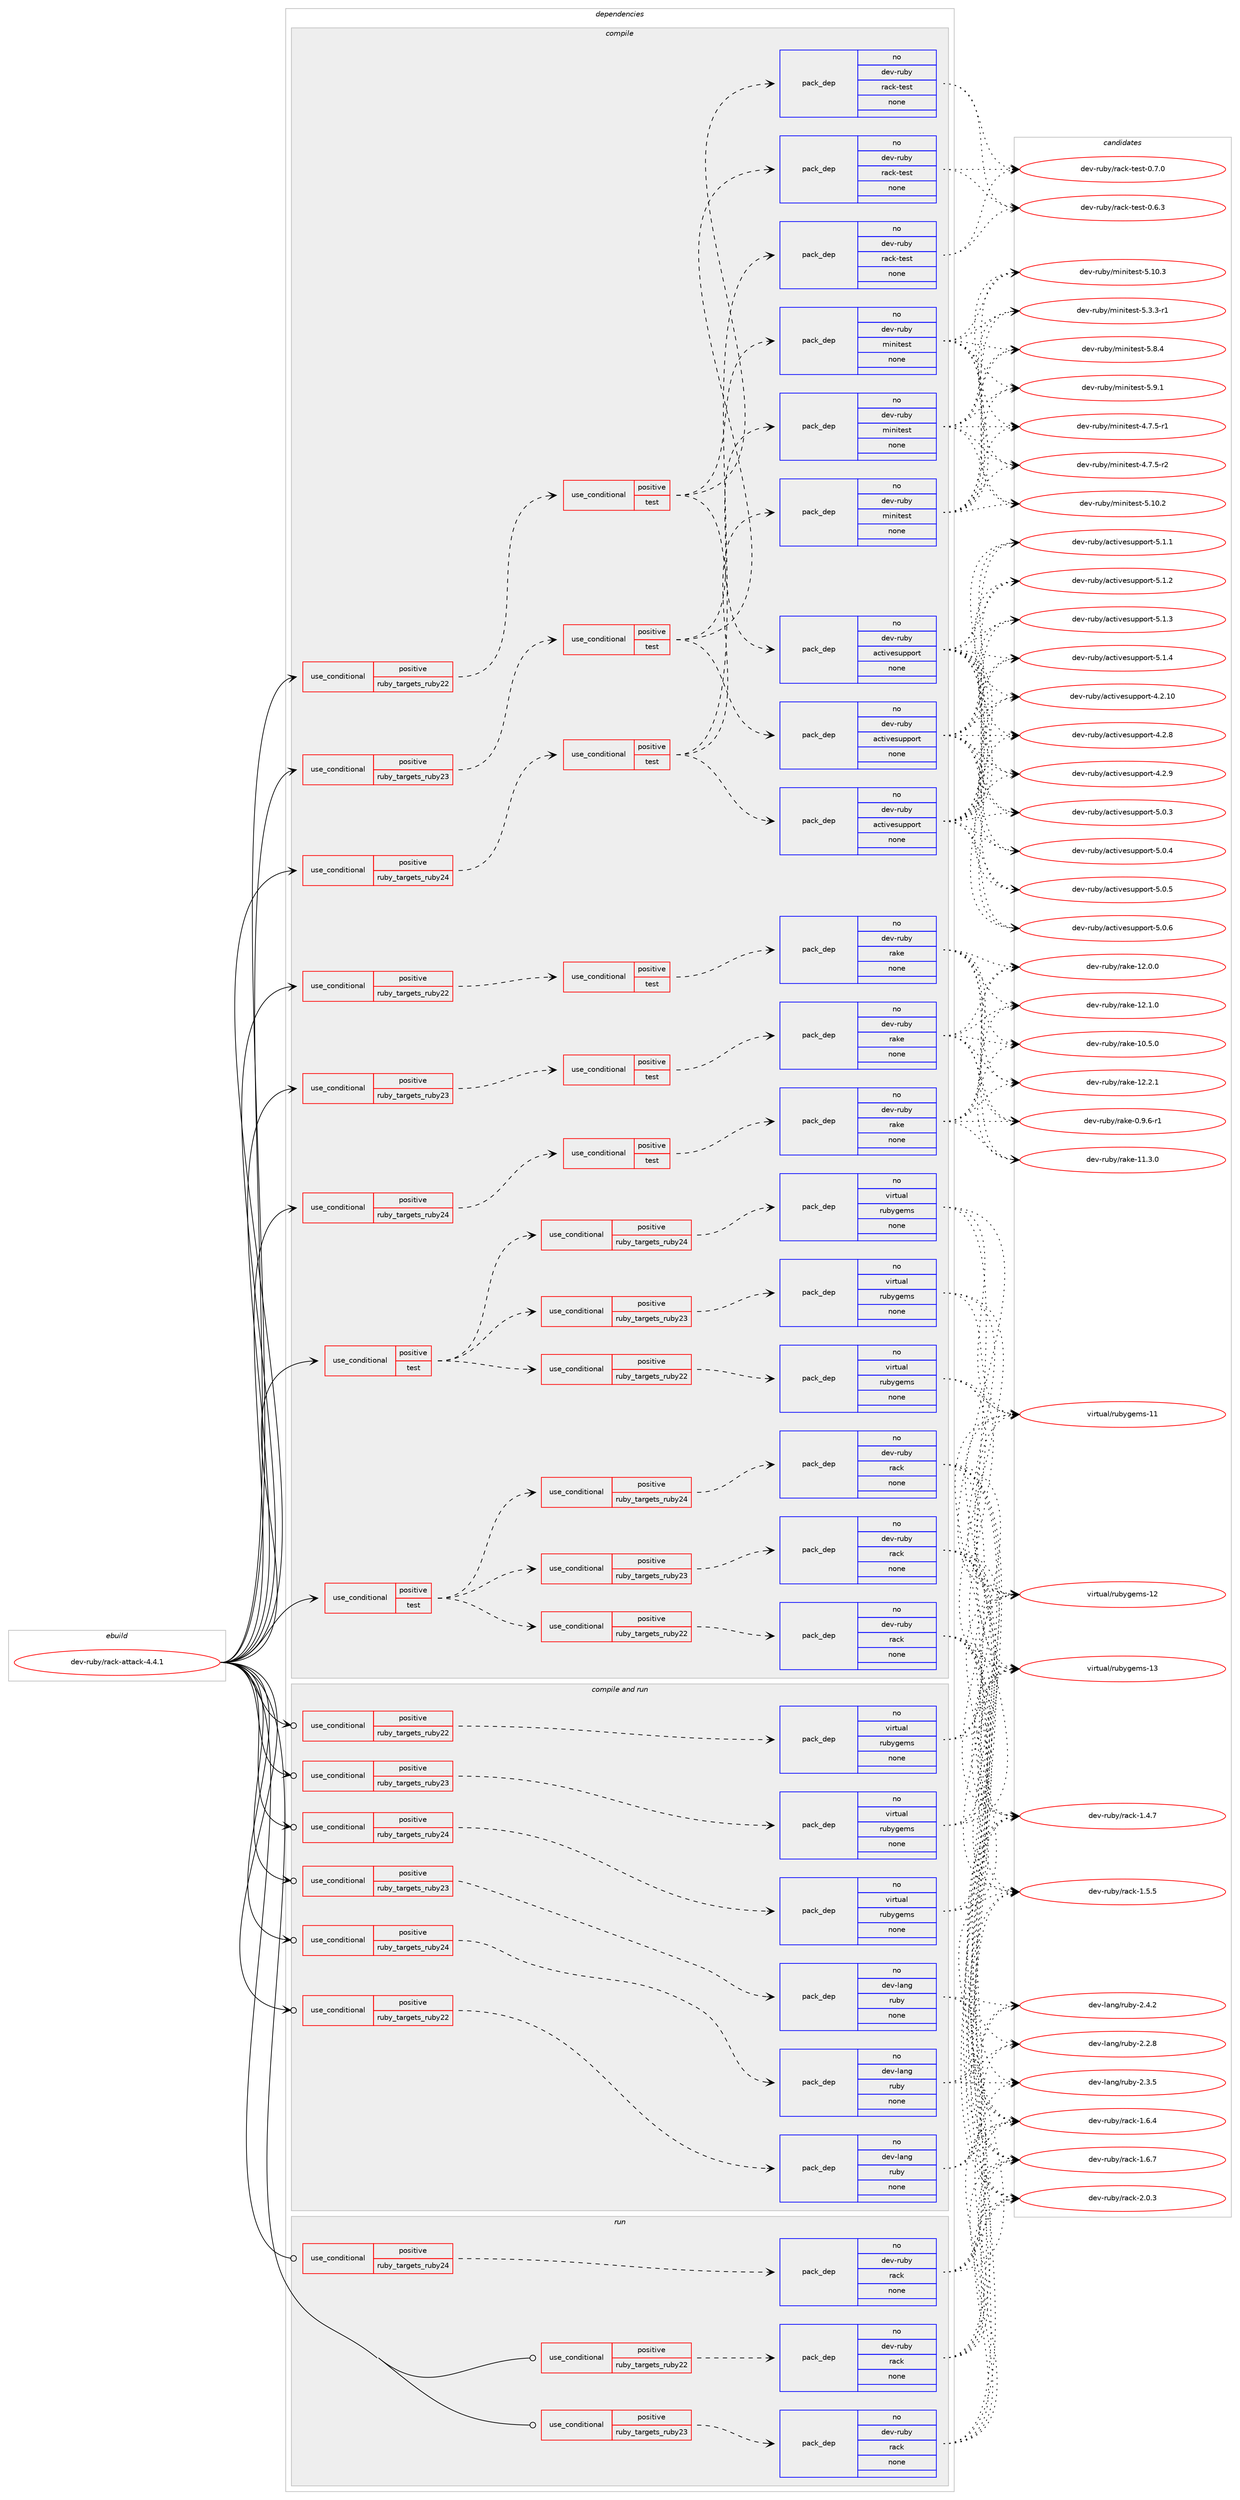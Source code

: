digraph prolog {

# *************
# Graph options
# *************

newrank=true;
concentrate=true;
compound=true;
graph [rankdir=LR,fontname=Helvetica,fontsize=10,ranksep=1.5];#, ranksep=2.5, nodesep=0.2];
edge  [arrowhead=vee];
node  [fontname=Helvetica,fontsize=10];

# **********
# The ebuild
# **********

subgraph cluster_leftcol {
color=gray;
rank=same;
label=<<i>ebuild</i>>;
id [label="dev-ruby/rack-attack-4.4.1", color=red, width=4, href="../dev-ruby/rack-attack-4.4.1.svg"];
}

# ****************
# The dependencies
# ****************

subgraph cluster_midcol {
color=gray;
label=<<i>dependencies</i>>;
subgraph cluster_compile {
fillcolor="#eeeeee";
style=filled;
label=<<i>compile</i>>;
subgraph cond66043 {
dependency255801 [label=<<TABLE BORDER="0" CELLBORDER="1" CELLSPACING="0" CELLPADDING="4"><TR><TD ROWSPAN="3" CELLPADDING="10">use_conditional</TD></TR><TR><TD>positive</TD></TR><TR><TD>ruby_targets_ruby22</TD></TR></TABLE>>, shape=none, color=red];
subgraph cond66044 {
dependency255802 [label=<<TABLE BORDER="0" CELLBORDER="1" CELLSPACING="0" CELLPADDING="4"><TR><TD ROWSPAN="3" CELLPADDING="10">use_conditional</TD></TR><TR><TD>positive</TD></TR><TR><TD>test</TD></TR></TABLE>>, shape=none, color=red];
subgraph pack185644 {
dependency255803 [label=<<TABLE BORDER="0" CELLBORDER="1" CELLSPACING="0" CELLPADDING="4" WIDTH="220"><TR><TD ROWSPAN="6" CELLPADDING="30">pack_dep</TD></TR><TR><TD WIDTH="110">no</TD></TR><TR><TD>dev-ruby</TD></TR><TR><TD>activesupport</TD></TR><TR><TD>none</TD></TR><TR><TD></TD></TR></TABLE>>, shape=none, color=blue];
}
dependency255802:e -> dependency255803:w [weight=20,style="dashed",arrowhead="vee"];
subgraph pack185645 {
dependency255804 [label=<<TABLE BORDER="0" CELLBORDER="1" CELLSPACING="0" CELLPADDING="4" WIDTH="220"><TR><TD ROWSPAN="6" CELLPADDING="30">pack_dep</TD></TR><TR><TD WIDTH="110">no</TD></TR><TR><TD>dev-ruby</TD></TR><TR><TD>rack-test</TD></TR><TR><TD>none</TD></TR><TR><TD></TD></TR></TABLE>>, shape=none, color=blue];
}
dependency255802:e -> dependency255804:w [weight=20,style="dashed",arrowhead="vee"];
subgraph pack185646 {
dependency255805 [label=<<TABLE BORDER="0" CELLBORDER="1" CELLSPACING="0" CELLPADDING="4" WIDTH="220"><TR><TD ROWSPAN="6" CELLPADDING="30">pack_dep</TD></TR><TR><TD WIDTH="110">no</TD></TR><TR><TD>dev-ruby</TD></TR><TR><TD>minitest</TD></TR><TR><TD>none</TD></TR><TR><TD></TD></TR></TABLE>>, shape=none, color=blue];
}
dependency255802:e -> dependency255805:w [weight=20,style="dashed",arrowhead="vee"];
}
dependency255801:e -> dependency255802:w [weight=20,style="dashed",arrowhead="vee"];
}
id:e -> dependency255801:w [weight=20,style="solid",arrowhead="vee"];
subgraph cond66045 {
dependency255806 [label=<<TABLE BORDER="0" CELLBORDER="1" CELLSPACING="0" CELLPADDING="4"><TR><TD ROWSPAN="3" CELLPADDING="10">use_conditional</TD></TR><TR><TD>positive</TD></TR><TR><TD>ruby_targets_ruby22</TD></TR></TABLE>>, shape=none, color=red];
subgraph cond66046 {
dependency255807 [label=<<TABLE BORDER="0" CELLBORDER="1" CELLSPACING="0" CELLPADDING="4"><TR><TD ROWSPAN="3" CELLPADDING="10">use_conditional</TD></TR><TR><TD>positive</TD></TR><TR><TD>test</TD></TR></TABLE>>, shape=none, color=red];
subgraph pack185647 {
dependency255808 [label=<<TABLE BORDER="0" CELLBORDER="1" CELLSPACING="0" CELLPADDING="4" WIDTH="220"><TR><TD ROWSPAN="6" CELLPADDING="30">pack_dep</TD></TR><TR><TD WIDTH="110">no</TD></TR><TR><TD>dev-ruby</TD></TR><TR><TD>rake</TD></TR><TR><TD>none</TD></TR><TR><TD></TD></TR></TABLE>>, shape=none, color=blue];
}
dependency255807:e -> dependency255808:w [weight=20,style="dashed",arrowhead="vee"];
}
dependency255806:e -> dependency255807:w [weight=20,style="dashed",arrowhead="vee"];
}
id:e -> dependency255806:w [weight=20,style="solid",arrowhead="vee"];
subgraph cond66047 {
dependency255809 [label=<<TABLE BORDER="0" CELLBORDER="1" CELLSPACING="0" CELLPADDING="4"><TR><TD ROWSPAN="3" CELLPADDING="10">use_conditional</TD></TR><TR><TD>positive</TD></TR><TR><TD>ruby_targets_ruby23</TD></TR></TABLE>>, shape=none, color=red];
subgraph cond66048 {
dependency255810 [label=<<TABLE BORDER="0" CELLBORDER="1" CELLSPACING="0" CELLPADDING="4"><TR><TD ROWSPAN="3" CELLPADDING="10">use_conditional</TD></TR><TR><TD>positive</TD></TR><TR><TD>test</TD></TR></TABLE>>, shape=none, color=red];
subgraph pack185648 {
dependency255811 [label=<<TABLE BORDER="0" CELLBORDER="1" CELLSPACING="0" CELLPADDING="4" WIDTH="220"><TR><TD ROWSPAN="6" CELLPADDING="30">pack_dep</TD></TR><TR><TD WIDTH="110">no</TD></TR><TR><TD>dev-ruby</TD></TR><TR><TD>activesupport</TD></TR><TR><TD>none</TD></TR><TR><TD></TD></TR></TABLE>>, shape=none, color=blue];
}
dependency255810:e -> dependency255811:w [weight=20,style="dashed",arrowhead="vee"];
subgraph pack185649 {
dependency255812 [label=<<TABLE BORDER="0" CELLBORDER="1" CELLSPACING="0" CELLPADDING="4" WIDTH="220"><TR><TD ROWSPAN="6" CELLPADDING="30">pack_dep</TD></TR><TR><TD WIDTH="110">no</TD></TR><TR><TD>dev-ruby</TD></TR><TR><TD>rack-test</TD></TR><TR><TD>none</TD></TR><TR><TD></TD></TR></TABLE>>, shape=none, color=blue];
}
dependency255810:e -> dependency255812:w [weight=20,style="dashed",arrowhead="vee"];
subgraph pack185650 {
dependency255813 [label=<<TABLE BORDER="0" CELLBORDER="1" CELLSPACING="0" CELLPADDING="4" WIDTH="220"><TR><TD ROWSPAN="6" CELLPADDING="30">pack_dep</TD></TR><TR><TD WIDTH="110">no</TD></TR><TR><TD>dev-ruby</TD></TR><TR><TD>minitest</TD></TR><TR><TD>none</TD></TR><TR><TD></TD></TR></TABLE>>, shape=none, color=blue];
}
dependency255810:e -> dependency255813:w [weight=20,style="dashed",arrowhead="vee"];
}
dependency255809:e -> dependency255810:w [weight=20,style="dashed",arrowhead="vee"];
}
id:e -> dependency255809:w [weight=20,style="solid",arrowhead="vee"];
subgraph cond66049 {
dependency255814 [label=<<TABLE BORDER="0" CELLBORDER="1" CELLSPACING="0" CELLPADDING="4"><TR><TD ROWSPAN="3" CELLPADDING="10">use_conditional</TD></TR><TR><TD>positive</TD></TR><TR><TD>ruby_targets_ruby23</TD></TR></TABLE>>, shape=none, color=red];
subgraph cond66050 {
dependency255815 [label=<<TABLE BORDER="0" CELLBORDER="1" CELLSPACING="0" CELLPADDING="4"><TR><TD ROWSPAN="3" CELLPADDING="10">use_conditional</TD></TR><TR><TD>positive</TD></TR><TR><TD>test</TD></TR></TABLE>>, shape=none, color=red];
subgraph pack185651 {
dependency255816 [label=<<TABLE BORDER="0" CELLBORDER="1" CELLSPACING="0" CELLPADDING="4" WIDTH="220"><TR><TD ROWSPAN="6" CELLPADDING="30">pack_dep</TD></TR><TR><TD WIDTH="110">no</TD></TR><TR><TD>dev-ruby</TD></TR><TR><TD>rake</TD></TR><TR><TD>none</TD></TR><TR><TD></TD></TR></TABLE>>, shape=none, color=blue];
}
dependency255815:e -> dependency255816:w [weight=20,style="dashed",arrowhead="vee"];
}
dependency255814:e -> dependency255815:w [weight=20,style="dashed",arrowhead="vee"];
}
id:e -> dependency255814:w [weight=20,style="solid",arrowhead="vee"];
subgraph cond66051 {
dependency255817 [label=<<TABLE BORDER="0" CELLBORDER="1" CELLSPACING="0" CELLPADDING="4"><TR><TD ROWSPAN="3" CELLPADDING="10">use_conditional</TD></TR><TR><TD>positive</TD></TR><TR><TD>ruby_targets_ruby24</TD></TR></TABLE>>, shape=none, color=red];
subgraph cond66052 {
dependency255818 [label=<<TABLE BORDER="0" CELLBORDER="1" CELLSPACING="0" CELLPADDING="4"><TR><TD ROWSPAN="3" CELLPADDING="10">use_conditional</TD></TR><TR><TD>positive</TD></TR><TR><TD>test</TD></TR></TABLE>>, shape=none, color=red];
subgraph pack185652 {
dependency255819 [label=<<TABLE BORDER="0" CELLBORDER="1" CELLSPACING="0" CELLPADDING="4" WIDTH="220"><TR><TD ROWSPAN="6" CELLPADDING="30">pack_dep</TD></TR><TR><TD WIDTH="110">no</TD></TR><TR><TD>dev-ruby</TD></TR><TR><TD>activesupport</TD></TR><TR><TD>none</TD></TR><TR><TD></TD></TR></TABLE>>, shape=none, color=blue];
}
dependency255818:e -> dependency255819:w [weight=20,style="dashed",arrowhead="vee"];
subgraph pack185653 {
dependency255820 [label=<<TABLE BORDER="0" CELLBORDER="1" CELLSPACING="0" CELLPADDING="4" WIDTH="220"><TR><TD ROWSPAN="6" CELLPADDING="30">pack_dep</TD></TR><TR><TD WIDTH="110">no</TD></TR><TR><TD>dev-ruby</TD></TR><TR><TD>rack-test</TD></TR><TR><TD>none</TD></TR><TR><TD></TD></TR></TABLE>>, shape=none, color=blue];
}
dependency255818:e -> dependency255820:w [weight=20,style="dashed",arrowhead="vee"];
subgraph pack185654 {
dependency255821 [label=<<TABLE BORDER="0" CELLBORDER="1" CELLSPACING="0" CELLPADDING="4" WIDTH="220"><TR><TD ROWSPAN="6" CELLPADDING="30">pack_dep</TD></TR><TR><TD WIDTH="110">no</TD></TR><TR><TD>dev-ruby</TD></TR><TR><TD>minitest</TD></TR><TR><TD>none</TD></TR><TR><TD></TD></TR></TABLE>>, shape=none, color=blue];
}
dependency255818:e -> dependency255821:w [weight=20,style="dashed",arrowhead="vee"];
}
dependency255817:e -> dependency255818:w [weight=20,style="dashed",arrowhead="vee"];
}
id:e -> dependency255817:w [weight=20,style="solid",arrowhead="vee"];
subgraph cond66053 {
dependency255822 [label=<<TABLE BORDER="0" CELLBORDER="1" CELLSPACING="0" CELLPADDING="4"><TR><TD ROWSPAN="3" CELLPADDING="10">use_conditional</TD></TR><TR><TD>positive</TD></TR><TR><TD>ruby_targets_ruby24</TD></TR></TABLE>>, shape=none, color=red];
subgraph cond66054 {
dependency255823 [label=<<TABLE BORDER="0" CELLBORDER="1" CELLSPACING="0" CELLPADDING="4"><TR><TD ROWSPAN="3" CELLPADDING="10">use_conditional</TD></TR><TR><TD>positive</TD></TR><TR><TD>test</TD></TR></TABLE>>, shape=none, color=red];
subgraph pack185655 {
dependency255824 [label=<<TABLE BORDER="0" CELLBORDER="1" CELLSPACING="0" CELLPADDING="4" WIDTH="220"><TR><TD ROWSPAN="6" CELLPADDING="30">pack_dep</TD></TR><TR><TD WIDTH="110">no</TD></TR><TR><TD>dev-ruby</TD></TR><TR><TD>rake</TD></TR><TR><TD>none</TD></TR><TR><TD></TD></TR></TABLE>>, shape=none, color=blue];
}
dependency255823:e -> dependency255824:w [weight=20,style="dashed",arrowhead="vee"];
}
dependency255822:e -> dependency255823:w [weight=20,style="dashed",arrowhead="vee"];
}
id:e -> dependency255822:w [weight=20,style="solid",arrowhead="vee"];
subgraph cond66055 {
dependency255825 [label=<<TABLE BORDER="0" CELLBORDER="1" CELLSPACING="0" CELLPADDING="4"><TR><TD ROWSPAN="3" CELLPADDING="10">use_conditional</TD></TR><TR><TD>positive</TD></TR><TR><TD>test</TD></TR></TABLE>>, shape=none, color=red];
subgraph cond66056 {
dependency255826 [label=<<TABLE BORDER="0" CELLBORDER="1" CELLSPACING="0" CELLPADDING="4"><TR><TD ROWSPAN="3" CELLPADDING="10">use_conditional</TD></TR><TR><TD>positive</TD></TR><TR><TD>ruby_targets_ruby22</TD></TR></TABLE>>, shape=none, color=red];
subgraph pack185656 {
dependency255827 [label=<<TABLE BORDER="0" CELLBORDER="1" CELLSPACING="0" CELLPADDING="4" WIDTH="220"><TR><TD ROWSPAN="6" CELLPADDING="30">pack_dep</TD></TR><TR><TD WIDTH="110">no</TD></TR><TR><TD>dev-ruby</TD></TR><TR><TD>rack</TD></TR><TR><TD>none</TD></TR><TR><TD></TD></TR></TABLE>>, shape=none, color=blue];
}
dependency255826:e -> dependency255827:w [weight=20,style="dashed",arrowhead="vee"];
}
dependency255825:e -> dependency255826:w [weight=20,style="dashed",arrowhead="vee"];
subgraph cond66057 {
dependency255828 [label=<<TABLE BORDER="0" CELLBORDER="1" CELLSPACING="0" CELLPADDING="4"><TR><TD ROWSPAN="3" CELLPADDING="10">use_conditional</TD></TR><TR><TD>positive</TD></TR><TR><TD>ruby_targets_ruby23</TD></TR></TABLE>>, shape=none, color=red];
subgraph pack185657 {
dependency255829 [label=<<TABLE BORDER="0" CELLBORDER="1" CELLSPACING="0" CELLPADDING="4" WIDTH="220"><TR><TD ROWSPAN="6" CELLPADDING="30">pack_dep</TD></TR><TR><TD WIDTH="110">no</TD></TR><TR><TD>dev-ruby</TD></TR><TR><TD>rack</TD></TR><TR><TD>none</TD></TR><TR><TD></TD></TR></TABLE>>, shape=none, color=blue];
}
dependency255828:e -> dependency255829:w [weight=20,style="dashed",arrowhead="vee"];
}
dependency255825:e -> dependency255828:w [weight=20,style="dashed",arrowhead="vee"];
subgraph cond66058 {
dependency255830 [label=<<TABLE BORDER="0" CELLBORDER="1" CELLSPACING="0" CELLPADDING="4"><TR><TD ROWSPAN="3" CELLPADDING="10">use_conditional</TD></TR><TR><TD>positive</TD></TR><TR><TD>ruby_targets_ruby24</TD></TR></TABLE>>, shape=none, color=red];
subgraph pack185658 {
dependency255831 [label=<<TABLE BORDER="0" CELLBORDER="1" CELLSPACING="0" CELLPADDING="4" WIDTH="220"><TR><TD ROWSPAN="6" CELLPADDING="30">pack_dep</TD></TR><TR><TD WIDTH="110">no</TD></TR><TR><TD>dev-ruby</TD></TR><TR><TD>rack</TD></TR><TR><TD>none</TD></TR><TR><TD></TD></TR></TABLE>>, shape=none, color=blue];
}
dependency255830:e -> dependency255831:w [weight=20,style="dashed",arrowhead="vee"];
}
dependency255825:e -> dependency255830:w [weight=20,style="dashed",arrowhead="vee"];
}
id:e -> dependency255825:w [weight=20,style="solid",arrowhead="vee"];
subgraph cond66059 {
dependency255832 [label=<<TABLE BORDER="0" CELLBORDER="1" CELLSPACING="0" CELLPADDING="4"><TR><TD ROWSPAN="3" CELLPADDING="10">use_conditional</TD></TR><TR><TD>positive</TD></TR><TR><TD>test</TD></TR></TABLE>>, shape=none, color=red];
subgraph cond66060 {
dependency255833 [label=<<TABLE BORDER="0" CELLBORDER="1" CELLSPACING="0" CELLPADDING="4"><TR><TD ROWSPAN="3" CELLPADDING="10">use_conditional</TD></TR><TR><TD>positive</TD></TR><TR><TD>ruby_targets_ruby22</TD></TR></TABLE>>, shape=none, color=red];
subgraph pack185659 {
dependency255834 [label=<<TABLE BORDER="0" CELLBORDER="1" CELLSPACING="0" CELLPADDING="4" WIDTH="220"><TR><TD ROWSPAN="6" CELLPADDING="30">pack_dep</TD></TR><TR><TD WIDTH="110">no</TD></TR><TR><TD>virtual</TD></TR><TR><TD>rubygems</TD></TR><TR><TD>none</TD></TR><TR><TD></TD></TR></TABLE>>, shape=none, color=blue];
}
dependency255833:e -> dependency255834:w [weight=20,style="dashed",arrowhead="vee"];
}
dependency255832:e -> dependency255833:w [weight=20,style="dashed",arrowhead="vee"];
subgraph cond66061 {
dependency255835 [label=<<TABLE BORDER="0" CELLBORDER="1" CELLSPACING="0" CELLPADDING="4"><TR><TD ROWSPAN="3" CELLPADDING="10">use_conditional</TD></TR><TR><TD>positive</TD></TR><TR><TD>ruby_targets_ruby23</TD></TR></TABLE>>, shape=none, color=red];
subgraph pack185660 {
dependency255836 [label=<<TABLE BORDER="0" CELLBORDER="1" CELLSPACING="0" CELLPADDING="4" WIDTH="220"><TR><TD ROWSPAN="6" CELLPADDING="30">pack_dep</TD></TR><TR><TD WIDTH="110">no</TD></TR><TR><TD>virtual</TD></TR><TR><TD>rubygems</TD></TR><TR><TD>none</TD></TR><TR><TD></TD></TR></TABLE>>, shape=none, color=blue];
}
dependency255835:e -> dependency255836:w [weight=20,style="dashed",arrowhead="vee"];
}
dependency255832:e -> dependency255835:w [weight=20,style="dashed",arrowhead="vee"];
subgraph cond66062 {
dependency255837 [label=<<TABLE BORDER="0" CELLBORDER="1" CELLSPACING="0" CELLPADDING="4"><TR><TD ROWSPAN="3" CELLPADDING="10">use_conditional</TD></TR><TR><TD>positive</TD></TR><TR><TD>ruby_targets_ruby24</TD></TR></TABLE>>, shape=none, color=red];
subgraph pack185661 {
dependency255838 [label=<<TABLE BORDER="0" CELLBORDER="1" CELLSPACING="0" CELLPADDING="4" WIDTH="220"><TR><TD ROWSPAN="6" CELLPADDING="30">pack_dep</TD></TR><TR><TD WIDTH="110">no</TD></TR><TR><TD>virtual</TD></TR><TR><TD>rubygems</TD></TR><TR><TD>none</TD></TR><TR><TD></TD></TR></TABLE>>, shape=none, color=blue];
}
dependency255837:e -> dependency255838:w [weight=20,style="dashed",arrowhead="vee"];
}
dependency255832:e -> dependency255837:w [weight=20,style="dashed",arrowhead="vee"];
}
id:e -> dependency255832:w [weight=20,style="solid",arrowhead="vee"];
}
subgraph cluster_compileandrun {
fillcolor="#eeeeee";
style=filled;
label=<<i>compile and run</i>>;
subgraph cond66063 {
dependency255839 [label=<<TABLE BORDER="0" CELLBORDER="1" CELLSPACING="0" CELLPADDING="4"><TR><TD ROWSPAN="3" CELLPADDING="10">use_conditional</TD></TR><TR><TD>positive</TD></TR><TR><TD>ruby_targets_ruby22</TD></TR></TABLE>>, shape=none, color=red];
subgraph pack185662 {
dependency255840 [label=<<TABLE BORDER="0" CELLBORDER="1" CELLSPACING="0" CELLPADDING="4" WIDTH="220"><TR><TD ROWSPAN="6" CELLPADDING="30">pack_dep</TD></TR><TR><TD WIDTH="110">no</TD></TR><TR><TD>dev-lang</TD></TR><TR><TD>ruby</TD></TR><TR><TD>none</TD></TR><TR><TD></TD></TR></TABLE>>, shape=none, color=blue];
}
dependency255839:e -> dependency255840:w [weight=20,style="dashed",arrowhead="vee"];
}
id:e -> dependency255839:w [weight=20,style="solid",arrowhead="odotvee"];
subgraph cond66064 {
dependency255841 [label=<<TABLE BORDER="0" CELLBORDER="1" CELLSPACING="0" CELLPADDING="4"><TR><TD ROWSPAN="3" CELLPADDING="10">use_conditional</TD></TR><TR><TD>positive</TD></TR><TR><TD>ruby_targets_ruby22</TD></TR></TABLE>>, shape=none, color=red];
subgraph pack185663 {
dependency255842 [label=<<TABLE BORDER="0" CELLBORDER="1" CELLSPACING="0" CELLPADDING="4" WIDTH="220"><TR><TD ROWSPAN="6" CELLPADDING="30">pack_dep</TD></TR><TR><TD WIDTH="110">no</TD></TR><TR><TD>virtual</TD></TR><TR><TD>rubygems</TD></TR><TR><TD>none</TD></TR><TR><TD></TD></TR></TABLE>>, shape=none, color=blue];
}
dependency255841:e -> dependency255842:w [weight=20,style="dashed",arrowhead="vee"];
}
id:e -> dependency255841:w [weight=20,style="solid",arrowhead="odotvee"];
subgraph cond66065 {
dependency255843 [label=<<TABLE BORDER="0" CELLBORDER="1" CELLSPACING="0" CELLPADDING="4"><TR><TD ROWSPAN="3" CELLPADDING="10">use_conditional</TD></TR><TR><TD>positive</TD></TR><TR><TD>ruby_targets_ruby23</TD></TR></TABLE>>, shape=none, color=red];
subgraph pack185664 {
dependency255844 [label=<<TABLE BORDER="0" CELLBORDER="1" CELLSPACING="0" CELLPADDING="4" WIDTH="220"><TR><TD ROWSPAN="6" CELLPADDING="30">pack_dep</TD></TR><TR><TD WIDTH="110">no</TD></TR><TR><TD>dev-lang</TD></TR><TR><TD>ruby</TD></TR><TR><TD>none</TD></TR><TR><TD></TD></TR></TABLE>>, shape=none, color=blue];
}
dependency255843:e -> dependency255844:w [weight=20,style="dashed",arrowhead="vee"];
}
id:e -> dependency255843:w [weight=20,style="solid",arrowhead="odotvee"];
subgraph cond66066 {
dependency255845 [label=<<TABLE BORDER="0" CELLBORDER="1" CELLSPACING="0" CELLPADDING="4"><TR><TD ROWSPAN="3" CELLPADDING="10">use_conditional</TD></TR><TR><TD>positive</TD></TR><TR><TD>ruby_targets_ruby23</TD></TR></TABLE>>, shape=none, color=red];
subgraph pack185665 {
dependency255846 [label=<<TABLE BORDER="0" CELLBORDER="1" CELLSPACING="0" CELLPADDING="4" WIDTH="220"><TR><TD ROWSPAN="6" CELLPADDING="30">pack_dep</TD></TR><TR><TD WIDTH="110">no</TD></TR><TR><TD>virtual</TD></TR><TR><TD>rubygems</TD></TR><TR><TD>none</TD></TR><TR><TD></TD></TR></TABLE>>, shape=none, color=blue];
}
dependency255845:e -> dependency255846:w [weight=20,style="dashed",arrowhead="vee"];
}
id:e -> dependency255845:w [weight=20,style="solid",arrowhead="odotvee"];
subgraph cond66067 {
dependency255847 [label=<<TABLE BORDER="0" CELLBORDER="1" CELLSPACING="0" CELLPADDING="4"><TR><TD ROWSPAN="3" CELLPADDING="10">use_conditional</TD></TR><TR><TD>positive</TD></TR><TR><TD>ruby_targets_ruby24</TD></TR></TABLE>>, shape=none, color=red];
subgraph pack185666 {
dependency255848 [label=<<TABLE BORDER="0" CELLBORDER="1" CELLSPACING="0" CELLPADDING="4" WIDTH="220"><TR><TD ROWSPAN="6" CELLPADDING="30">pack_dep</TD></TR><TR><TD WIDTH="110">no</TD></TR><TR><TD>dev-lang</TD></TR><TR><TD>ruby</TD></TR><TR><TD>none</TD></TR><TR><TD></TD></TR></TABLE>>, shape=none, color=blue];
}
dependency255847:e -> dependency255848:w [weight=20,style="dashed",arrowhead="vee"];
}
id:e -> dependency255847:w [weight=20,style="solid",arrowhead="odotvee"];
subgraph cond66068 {
dependency255849 [label=<<TABLE BORDER="0" CELLBORDER="1" CELLSPACING="0" CELLPADDING="4"><TR><TD ROWSPAN="3" CELLPADDING="10">use_conditional</TD></TR><TR><TD>positive</TD></TR><TR><TD>ruby_targets_ruby24</TD></TR></TABLE>>, shape=none, color=red];
subgraph pack185667 {
dependency255850 [label=<<TABLE BORDER="0" CELLBORDER="1" CELLSPACING="0" CELLPADDING="4" WIDTH="220"><TR><TD ROWSPAN="6" CELLPADDING="30">pack_dep</TD></TR><TR><TD WIDTH="110">no</TD></TR><TR><TD>virtual</TD></TR><TR><TD>rubygems</TD></TR><TR><TD>none</TD></TR><TR><TD></TD></TR></TABLE>>, shape=none, color=blue];
}
dependency255849:e -> dependency255850:w [weight=20,style="dashed",arrowhead="vee"];
}
id:e -> dependency255849:w [weight=20,style="solid",arrowhead="odotvee"];
}
subgraph cluster_run {
fillcolor="#eeeeee";
style=filled;
label=<<i>run</i>>;
subgraph cond66069 {
dependency255851 [label=<<TABLE BORDER="0" CELLBORDER="1" CELLSPACING="0" CELLPADDING="4"><TR><TD ROWSPAN="3" CELLPADDING="10">use_conditional</TD></TR><TR><TD>positive</TD></TR><TR><TD>ruby_targets_ruby22</TD></TR></TABLE>>, shape=none, color=red];
subgraph pack185668 {
dependency255852 [label=<<TABLE BORDER="0" CELLBORDER="1" CELLSPACING="0" CELLPADDING="4" WIDTH="220"><TR><TD ROWSPAN="6" CELLPADDING="30">pack_dep</TD></TR><TR><TD WIDTH="110">no</TD></TR><TR><TD>dev-ruby</TD></TR><TR><TD>rack</TD></TR><TR><TD>none</TD></TR><TR><TD></TD></TR></TABLE>>, shape=none, color=blue];
}
dependency255851:e -> dependency255852:w [weight=20,style="dashed",arrowhead="vee"];
}
id:e -> dependency255851:w [weight=20,style="solid",arrowhead="odot"];
subgraph cond66070 {
dependency255853 [label=<<TABLE BORDER="0" CELLBORDER="1" CELLSPACING="0" CELLPADDING="4"><TR><TD ROWSPAN="3" CELLPADDING="10">use_conditional</TD></TR><TR><TD>positive</TD></TR><TR><TD>ruby_targets_ruby23</TD></TR></TABLE>>, shape=none, color=red];
subgraph pack185669 {
dependency255854 [label=<<TABLE BORDER="0" CELLBORDER="1" CELLSPACING="0" CELLPADDING="4" WIDTH="220"><TR><TD ROWSPAN="6" CELLPADDING="30">pack_dep</TD></TR><TR><TD WIDTH="110">no</TD></TR><TR><TD>dev-ruby</TD></TR><TR><TD>rack</TD></TR><TR><TD>none</TD></TR><TR><TD></TD></TR></TABLE>>, shape=none, color=blue];
}
dependency255853:e -> dependency255854:w [weight=20,style="dashed",arrowhead="vee"];
}
id:e -> dependency255853:w [weight=20,style="solid",arrowhead="odot"];
subgraph cond66071 {
dependency255855 [label=<<TABLE BORDER="0" CELLBORDER="1" CELLSPACING="0" CELLPADDING="4"><TR><TD ROWSPAN="3" CELLPADDING="10">use_conditional</TD></TR><TR><TD>positive</TD></TR><TR><TD>ruby_targets_ruby24</TD></TR></TABLE>>, shape=none, color=red];
subgraph pack185670 {
dependency255856 [label=<<TABLE BORDER="0" CELLBORDER="1" CELLSPACING="0" CELLPADDING="4" WIDTH="220"><TR><TD ROWSPAN="6" CELLPADDING="30">pack_dep</TD></TR><TR><TD WIDTH="110">no</TD></TR><TR><TD>dev-ruby</TD></TR><TR><TD>rack</TD></TR><TR><TD>none</TD></TR><TR><TD></TD></TR></TABLE>>, shape=none, color=blue];
}
dependency255855:e -> dependency255856:w [weight=20,style="dashed",arrowhead="vee"];
}
id:e -> dependency255855:w [weight=20,style="solid",arrowhead="odot"];
}
}

# **************
# The candidates
# **************

subgraph cluster_choices {
rank=same;
color=gray;
label=<<i>candidates</i>>;

subgraph choice185644 {
color=black;
nodesep=1;
choice100101118451141179812147979911610511810111511711211211111411645524650464948 [label="dev-ruby/activesupport-4.2.10", color=red, width=4,href="../dev-ruby/activesupport-4.2.10.svg"];
choice1001011184511411798121479799116105118101115117112112111114116455246504656 [label="dev-ruby/activesupport-4.2.8", color=red, width=4,href="../dev-ruby/activesupport-4.2.8.svg"];
choice1001011184511411798121479799116105118101115117112112111114116455246504657 [label="dev-ruby/activesupport-4.2.9", color=red, width=4,href="../dev-ruby/activesupport-4.2.9.svg"];
choice1001011184511411798121479799116105118101115117112112111114116455346484651 [label="dev-ruby/activesupport-5.0.3", color=red, width=4,href="../dev-ruby/activesupport-5.0.3.svg"];
choice1001011184511411798121479799116105118101115117112112111114116455346484652 [label="dev-ruby/activesupport-5.0.4", color=red, width=4,href="../dev-ruby/activesupport-5.0.4.svg"];
choice1001011184511411798121479799116105118101115117112112111114116455346484653 [label="dev-ruby/activesupport-5.0.5", color=red, width=4,href="../dev-ruby/activesupport-5.0.5.svg"];
choice1001011184511411798121479799116105118101115117112112111114116455346484654 [label="dev-ruby/activesupport-5.0.6", color=red, width=4,href="../dev-ruby/activesupport-5.0.6.svg"];
choice1001011184511411798121479799116105118101115117112112111114116455346494649 [label="dev-ruby/activesupport-5.1.1", color=red, width=4,href="../dev-ruby/activesupport-5.1.1.svg"];
choice1001011184511411798121479799116105118101115117112112111114116455346494650 [label="dev-ruby/activesupport-5.1.2", color=red, width=4,href="../dev-ruby/activesupport-5.1.2.svg"];
choice1001011184511411798121479799116105118101115117112112111114116455346494651 [label="dev-ruby/activesupport-5.1.3", color=red, width=4,href="../dev-ruby/activesupport-5.1.3.svg"];
choice1001011184511411798121479799116105118101115117112112111114116455346494652 [label="dev-ruby/activesupport-5.1.4", color=red, width=4,href="../dev-ruby/activesupport-5.1.4.svg"];
dependency255803:e -> choice100101118451141179812147979911610511810111511711211211111411645524650464948:w [style=dotted,weight="100"];
dependency255803:e -> choice1001011184511411798121479799116105118101115117112112111114116455246504656:w [style=dotted,weight="100"];
dependency255803:e -> choice1001011184511411798121479799116105118101115117112112111114116455246504657:w [style=dotted,weight="100"];
dependency255803:e -> choice1001011184511411798121479799116105118101115117112112111114116455346484651:w [style=dotted,weight="100"];
dependency255803:e -> choice1001011184511411798121479799116105118101115117112112111114116455346484652:w [style=dotted,weight="100"];
dependency255803:e -> choice1001011184511411798121479799116105118101115117112112111114116455346484653:w [style=dotted,weight="100"];
dependency255803:e -> choice1001011184511411798121479799116105118101115117112112111114116455346484654:w [style=dotted,weight="100"];
dependency255803:e -> choice1001011184511411798121479799116105118101115117112112111114116455346494649:w [style=dotted,weight="100"];
dependency255803:e -> choice1001011184511411798121479799116105118101115117112112111114116455346494650:w [style=dotted,weight="100"];
dependency255803:e -> choice1001011184511411798121479799116105118101115117112112111114116455346494651:w [style=dotted,weight="100"];
dependency255803:e -> choice1001011184511411798121479799116105118101115117112112111114116455346494652:w [style=dotted,weight="100"];
}
subgraph choice185645 {
color=black;
nodesep=1;
choice100101118451141179812147114979910745116101115116454846544651 [label="dev-ruby/rack-test-0.6.3", color=red, width=4,href="../dev-ruby/rack-test-0.6.3.svg"];
choice100101118451141179812147114979910745116101115116454846554648 [label="dev-ruby/rack-test-0.7.0", color=red, width=4,href="../dev-ruby/rack-test-0.7.0.svg"];
dependency255804:e -> choice100101118451141179812147114979910745116101115116454846544651:w [style=dotted,weight="100"];
dependency255804:e -> choice100101118451141179812147114979910745116101115116454846554648:w [style=dotted,weight="100"];
}
subgraph choice185646 {
color=black;
nodesep=1;
choice1001011184511411798121471091051101051161011151164552465546534511449 [label="dev-ruby/minitest-4.7.5-r1", color=red, width=4,href="../dev-ruby/minitest-4.7.5-r1.svg"];
choice1001011184511411798121471091051101051161011151164552465546534511450 [label="dev-ruby/minitest-4.7.5-r2", color=red, width=4,href="../dev-ruby/minitest-4.7.5-r2.svg"];
choice10010111845114117981214710910511010511610111511645534649484650 [label="dev-ruby/minitest-5.10.2", color=red, width=4,href="../dev-ruby/minitest-5.10.2.svg"];
choice10010111845114117981214710910511010511610111511645534649484651 [label="dev-ruby/minitest-5.10.3", color=red, width=4,href="../dev-ruby/minitest-5.10.3.svg"];
choice1001011184511411798121471091051101051161011151164553465146514511449 [label="dev-ruby/minitest-5.3.3-r1", color=red, width=4,href="../dev-ruby/minitest-5.3.3-r1.svg"];
choice100101118451141179812147109105110105116101115116455346564652 [label="dev-ruby/minitest-5.8.4", color=red, width=4,href="../dev-ruby/minitest-5.8.4.svg"];
choice100101118451141179812147109105110105116101115116455346574649 [label="dev-ruby/minitest-5.9.1", color=red, width=4,href="../dev-ruby/minitest-5.9.1.svg"];
dependency255805:e -> choice1001011184511411798121471091051101051161011151164552465546534511449:w [style=dotted,weight="100"];
dependency255805:e -> choice1001011184511411798121471091051101051161011151164552465546534511450:w [style=dotted,weight="100"];
dependency255805:e -> choice10010111845114117981214710910511010511610111511645534649484650:w [style=dotted,weight="100"];
dependency255805:e -> choice10010111845114117981214710910511010511610111511645534649484651:w [style=dotted,weight="100"];
dependency255805:e -> choice1001011184511411798121471091051101051161011151164553465146514511449:w [style=dotted,weight="100"];
dependency255805:e -> choice100101118451141179812147109105110105116101115116455346564652:w [style=dotted,weight="100"];
dependency255805:e -> choice100101118451141179812147109105110105116101115116455346574649:w [style=dotted,weight="100"];
}
subgraph choice185647 {
color=black;
nodesep=1;
choice100101118451141179812147114971071014548465746544511449 [label="dev-ruby/rake-0.9.6-r1", color=red, width=4,href="../dev-ruby/rake-0.9.6-r1.svg"];
choice1001011184511411798121471149710710145494846534648 [label="dev-ruby/rake-10.5.0", color=red, width=4,href="../dev-ruby/rake-10.5.0.svg"];
choice1001011184511411798121471149710710145494946514648 [label="dev-ruby/rake-11.3.0", color=red, width=4,href="../dev-ruby/rake-11.3.0.svg"];
choice1001011184511411798121471149710710145495046484648 [label="dev-ruby/rake-12.0.0", color=red, width=4,href="../dev-ruby/rake-12.0.0.svg"];
choice1001011184511411798121471149710710145495046494648 [label="dev-ruby/rake-12.1.0", color=red, width=4,href="../dev-ruby/rake-12.1.0.svg"];
choice1001011184511411798121471149710710145495046504649 [label="dev-ruby/rake-12.2.1", color=red, width=4,href="../dev-ruby/rake-12.2.1.svg"];
dependency255808:e -> choice100101118451141179812147114971071014548465746544511449:w [style=dotted,weight="100"];
dependency255808:e -> choice1001011184511411798121471149710710145494846534648:w [style=dotted,weight="100"];
dependency255808:e -> choice1001011184511411798121471149710710145494946514648:w [style=dotted,weight="100"];
dependency255808:e -> choice1001011184511411798121471149710710145495046484648:w [style=dotted,weight="100"];
dependency255808:e -> choice1001011184511411798121471149710710145495046494648:w [style=dotted,weight="100"];
dependency255808:e -> choice1001011184511411798121471149710710145495046504649:w [style=dotted,weight="100"];
}
subgraph choice185648 {
color=black;
nodesep=1;
choice100101118451141179812147979911610511810111511711211211111411645524650464948 [label="dev-ruby/activesupport-4.2.10", color=red, width=4,href="../dev-ruby/activesupport-4.2.10.svg"];
choice1001011184511411798121479799116105118101115117112112111114116455246504656 [label="dev-ruby/activesupport-4.2.8", color=red, width=4,href="../dev-ruby/activesupport-4.2.8.svg"];
choice1001011184511411798121479799116105118101115117112112111114116455246504657 [label="dev-ruby/activesupport-4.2.9", color=red, width=4,href="../dev-ruby/activesupport-4.2.9.svg"];
choice1001011184511411798121479799116105118101115117112112111114116455346484651 [label="dev-ruby/activesupport-5.0.3", color=red, width=4,href="../dev-ruby/activesupport-5.0.3.svg"];
choice1001011184511411798121479799116105118101115117112112111114116455346484652 [label="dev-ruby/activesupport-5.0.4", color=red, width=4,href="../dev-ruby/activesupport-5.0.4.svg"];
choice1001011184511411798121479799116105118101115117112112111114116455346484653 [label="dev-ruby/activesupport-5.0.5", color=red, width=4,href="../dev-ruby/activesupport-5.0.5.svg"];
choice1001011184511411798121479799116105118101115117112112111114116455346484654 [label="dev-ruby/activesupport-5.0.6", color=red, width=4,href="../dev-ruby/activesupport-5.0.6.svg"];
choice1001011184511411798121479799116105118101115117112112111114116455346494649 [label="dev-ruby/activesupport-5.1.1", color=red, width=4,href="../dev-ruby/activesupport-5.1.1.svg"];
choice1001011184511411798121479799116105118101115117112112111114116455346494650 [label="dev-ruby/activesupport-5.1.2", color=red, width=4,href="../dev-ruby/activesupport-5.1.2.svg"];
choice1001011184511411798121479799116105118101115117112112111114116455346494651 [label="dev-ruby/activesupport-5.1.3", color=red, width=4,href="../dev-ruby/activesupport-5.1.3.svg"];
choice1001011184511411798121479799116105118101115117112112111114116455346494652 [label="dev-ruby/activesupport-5.1.4", color=red, width=4,href="../dev-ruby/activesupport-5.1.4.svg"];
dependency255811:e -> choice100101118451141179812147979911610511810111511711211211111411645524650464948:w [style=dotted,weight="100"];
dependency255811:e -> choice1001011184511411798121479799116105118101115117112112111114116455246504656:w [style=dotted,weight="100"];
dependency255811:e -> choice1001011184511411798121479799116105118101115117112112111114116455246504657:w [style=dotted,weight="100"];
dependency255811:e -> choice1001011184511411798121479799116105118101115117112112111114116455346484651:w [style=dotted,weight="100"];
dependency255811:e -> choice1001011184511411798121479799116105118101115117112112111114116455346484652:w [style=dotted,weight="100"];
dependency255811:e -> choice1001011184511411798121479799116105118101115117112112111114116455346484653:w [style=dotted,weight="100"];
dependency255811:e -> choice1001011184511411798121479799116105118101115117112112111114116455346484654:w [style=dotted,weight="100"];
dependency255811:e -> choice1001011184511411798121479799116105118101115117112112111114116455346494649:w [style=dotted,weight="100"];
dependency255811:e -> choice1001011184511411798121479799116105118101115117112112111114116455346494650:w [style=dotted,weight="100"];
dependency255811:e -> choice1001011184511411798121479799116105118101115117112112111114116455346494651:w [style=dotted,weight="100"];
dependency255811:e -> choice1001011184511411798121479799116105118101115117112112111114116455346494652:w [style=dotted,weight="100"];
}
subgraph choice185649 {
color=black;
nodesep=1;
choice100101118451141179812147114979910745116101115116454846544651 [label="dev-ruby/rack-test-0.6.3", color=red, width=4,href="../dev-ruby/rack-test-0.6.3.svg"];
choice100101118451141179812147114979910745116101115116454846554648 [label="dev-ruby/rack-test-0.7.0", color=red, width=4,href="../dev-ruby/rack-test-0.7.0.svg"];
dependency255812:e -> choice100101118451141179812147114979910745116101115116454846544651:w [style=dotted,weight="100"];
dependency255812:e -> choice100101118451141179812147114979910745116101115116454846554648:w [style=dotted,weight="100"];
}
subgraph choice185650 {
color=black;
nodesep=1;
choice1001011184511411798121471091051101051161011151164552465546534511449 [label="dev-ruby/minitest-4.7.5-r1", color=red, width=4,href="../dev-ruby/minitest-4.7.5-r1.svg"];
choice1001011184511411798121471091051101051161011151164552465546534511450 [label="dev-ruby/minitest-4.7.5-r2", color=red, width=4,href="../dev-ruby/minitest-4.7.5-r2.svg"];
choice10010111845114117981214710910511010511610111511645534649484650 [label="dev-ruby/minitest-5.10.2", color=red, width=4,href="../dev-ruby/minitest-5.10.2.svg"];
choice10010111845114117981214710910511010511610111511645534649484651 [label="dev-ruby/minitest-5.10.3", color=red, width=4,href="../dev-ruby/minitest-5.10.3.svg"];
choice1001011184511411798121471091051101051161011151164553465146514511449 [label="dev-ruby/minitest-5.3.3-r1", color=red, width=4,href="../dev-ruby/minitest-5.3.3-r1.svg"];
choice100101118451141179812147109105110105116101115116455346564652 [label="dev-ruby/minitest-5.8.4", color=red, width=4,href="../dev-ruby/minitest-5.8.4.svg"];
choice100101118451141179812147109105110105116101115116455346574649 [label="dev-ruby/minitest-5.9.1", color=red, width=4,href="../dev-ruby/minitest-5.9.1.svg"];
dependency255813:e -> choice1001011184511411798121471091051101051161011151164552465546534511449:w [style=dotted,weight="100"];
dependency255813:e -> choice1001011184511411798121471091051101051161011151164552465546534511450:w [style=dotted,weight="100"];
dependency255813:e -> choice10010111845114117981214710910511010511610111511645534649484650:w [style=dotted,weight="100"];
dependency255813:e -> choice10010111845114117981214710910511010511610111511645534649484651:w [style=dotted,weight="100"];
dependency255813:e -> choice1001011184511411798121471091051101051161011151164553465146514511449:w [style=dotted,weight="100"];
dependency255813:e -> choice100101118451141179812147109105110105116101115116455346564652:w [style=dotted,weight="100"];
dependency255813:e -> choice100101118451141179812147109105110105116101115116455346574649:w [style=dotted,weight="100"];
}
subgraph choice185651 {
color=black;
nodesep=1;
choice100101118451141179812147114971071014548465746544511449 [label="dev-ruby/rake-0.9.6-r1", color=red, width=4,href="../dev-ruby/rake-0.9.6-r1.svg"];
choice1001011184511411798121471149710710145494846534648 [label="dev-ruby/rake-10.5.0", color=red, width=4,href="../dev-ruby/rake-10.5.0.svg"];
choice1001011184511411798121471149710710145494946514648 [label="dev-ruby/rake-11.3.0", color=red, width=4,href="../dev-ruby/rake-11.3.0.svg"];
choice1001011184511411798121471149710710145495046484648 [label="dev-ruby/rake-12.0.0", color=red, width=4,href="../dev-ruby/rake-12.0.0.svg"];
choice1001011184511411798121471149710710145495046494648 [label="dev-ruby/rake-12.1.0", color=red, width=4,href="../dev-ruby/rake-12.1.0.svg"];
choice1001011184511411798121471149710710145495046504649 [label="dev-ruby/rake-12.2.1", color=red, width=4,href="../dev-ruby/rake-12.2.1.svg"];
dependency255816:e -> choice100101118451141179812147114971071014548465746544511449:w [style=dotted,weight="100"];
dependency255816:e -> choice1001011184511411798121471149710710145494846534648:w [style=dotted,weight="100"];
dependency255816:e -> choice1001011184511411798121471149710710145494946514648:w [style=dotted,weight="100"];
dependency255816:e -> choice1001011184511411798121471149710710145495046484648:w [style=dotted,weight="100"];
dependency255816:e -> choice1001011184511411798121471149710710145495046494648:w [style=dotted,weight="100"];
dependency255816:e -> choice1001011184511411798121471149710710145495046504649:w [style=dotted,weight="100"];
}
subgraph choice185652 {
color=black;
nodesep=1;
choice100101118451141179812147979911610511810111511711211211111411645524650464948 [label="dev-ruby/activesupport-4.2.10", color=red, width=4,href="../dev-ruby/activesupport-4.2.10.svg"];
choice1001011184511411798121479799116105118101115117112112111114116455246504656 [label="dev-ruby/activesupport-4.2.8", color=red, width=4,href="../dev-ruby/activesupport-4.2.8.svg"];
choice1001011184511411798121479799116105118101115117112112111114116455246504657 [label="dev-ruby/activesupport-4.2.9", color=red, width=4,href="../dev-ruby/activesupport-4.2.9.svg"];
choice1001011184511411798121479799116105118101115117112112111114116455346484651 [label="dev-ruby/activesupport-5.0.3", color=red, width=4,href="../dev-ruby/activesupport-5.0.3.svg"];
choice1001011184511411798121479799116105118101115117112112111114116455346484652 [label="dev-ruby/activesupport-5.0.4", color=red, width=4,href="../dev-ruby/activesupport-5.0.4.svg"];
choice1001011184511411798121479799116105118101115117112112111114116455346484653 [label="dev-ruby/activesupport-5.0.5", color=red, width=4,href="../dev-ruby/activesupport-5.0.5.svg"];
choice1001011184511411798121479799116105118101115117112112111114116455346484654 [label="dev-ruby/activesupport-5.0.6", color=red, width=4,href="../dev-ruby/activesupport-5.0.6.svg"];
choice1001011184511411798121479799116105118101115117112112111114116455346494649 [label="dev-ruby/activesupport-5.1.1", color=red, width=4,href="../dev-ruby/activesupport-5.1.1.svg"];
choice1001011184511411798121479799116105118101115117112112111114116455346494650 [label="dev-ruby/activesupport-5.1.2", color=red, width=4,href="../dev-ruby/activesupport-5.1.2.svg"];
choice1001011184511411798121479799116105118101115117112112111114116455346494651 [label="dev-ruby/activesupport-5.1.3", color=red, width=4,href="../dev-ruby/activesupport-5.1.3.svg"];
choice1001011184511411798121479799116105118101115117112112111114116455346494652 [label="dev-ruby/activesupport-5.1.4", color=red, width=4,href="../dev-ruby/activesupport-5.1.4.svg"];
dependency255819:e -> choice100101118451141179812147979911610511810111511711211211111411645524650464948:w [style=dotted,weight="100"];
dependency255819:e -> choice1001011184511411798121479799116105118101115117112112111114116455246504656:w [style=dotted,weight="100"];
dependency255819:e -> choice1001011184511411798121479799116105118101115117112112111114116455246504657:w [style=dotted,weight="100"];
dependency255819:e -> choice1001011184511411798121479799116105118101115117112112111114116455346484651:w [style=dotted,weight="100"];
dependency255819:e -> choice1001011184511411798121479799116105118101115117112112111114116455346484652:w [style=dotted,weight="100"];
dependency255819:e -> choice1001011184511411798121479799116105118101115117112112111114116455346484653:w [style=dotted,weight="100"];
dependency255819:e -> choice1001011184511411798121479799116105118101115117112112111114116455346484654:w [style=dotted,weight="100"];
dependency255819:e -> choice1001011184511411798121479799116105118101115117112112111114116455346494649:w [style=dotted,weight="100"];
dependency255819:e -> choice1001011184511411798121479799116105118101115117112112111114116455346494650:w [style=dotted,weight="100"];
dependency255819:e -> choice1001011184511411798121479799116105118101115117112112111114116455346494651:w [style=dotted,weight="100"];
dependency255819:e -> choice1001011184511411798121479799116105118101115117112112111114116455346494652:w [style=dotted,weight="100"];
}
subgraph choice185653 {
color=black;
nodesep=1;
choice100101118451141179812147114979910745116101115116454846544651 [label="dev-ruby/rack-test-0.6.3", color=red, width=4,href="../dev-ruby/rack-test-0.6.3.svg"];
choice100101118451141179812147114979910745116101115116454846554648 [label="dev-ruby/rack-test-0.7.0", color=red, width=4,href="../dev-ruby/rack-test-0.7.0.svg"];
dependency255820:e -> choice100101118451141179812147114979910745116101115116454846544651:w [style=dotted,weight="100"];
dependency255820:e -> choice100101118451141179812147114979910745116101115116454846554648:w [style=dotted,weight="100"];
}
subgraph choice185654 {
color=black;
nodesep=1;
choice1001011184511411798121471091051101051161011151164552465546534511449 [label="dev-ruby/minitest-4.7.5-r1", color=red, width=4,href="../dev-ruby/minitest-4.7.5-r1.svg"];
choice1001011184511411798121471091051101051161011151164552465546534511450 [label="dev-ruby/minitest-4.7.5-r2", color=red, width=4,href="../dev-ruby/minitest-4.7.5-r2.svg"];
choice10010111845114117981214710910511010511610111511645534649484650 [label="dev-ruby/minitest-5.10.2", color=red, width=4,href="../dev-ruby/minitest-5.10.2.svg"];
choice10010111845114117981214710910511010511610111511645534649484651 [label="dev-ruby/minitest-5.10.3", color=red, width=4,href="../dev-ruby/minitest-5.10.3.svg"];
choice1001011184511411798121471091051101051161011151164553465146514511449 [label="dev-ruby/minitest-5.3.3-r1", color=red, width=4,href="../dev-ruby/minitest-5.3.3-r1.svg"];
choice100101118451141179812147109105110105116101115116455346564652 [label="dev-ruby/minitest-5.8.4", color=red, width=4,href="../dev-ruby/minitest-5.8.4.svg"];
choice100101118451141179812147109105110105116101115116455346574649 [label="dev-ruby/minitest-5.9.1", color=red, width=4,href="../dev-ruby/minitest-5.9.1.svg"];
dependency255821:e -> choice1001011184511411798121471091051101051161011151164552465546534511449:w [style=dotted,weight="100"];
dependency255821:e -> choice1001011184511411798121471091051101051161011151164552465546534511450:w [style=dotted,weight="100"];
dependency255821:e -> choice10010111845114117981214710910511010511610111511645534649484650:w [style=dotted,weight="100"];
dependency255821:e -> choice10010111845114117981214710910511010511610111511645534649484651:w [style=dotted,weight="100"];
dependency255821:e -> choice1001011184511411798121471091051101051161011151164553465146514511449:w [style=dotted,weight="100"];
dependency255821:e -> choice100101118451141179812147109105110105116101115116455346564652:w [style=dotted,weight="100"];
dependency255821:e -> choice100101118451141179812147109105110105116101115116455346574649:w [style=dotted,weight="100"];
}
subgraph choice185655 {
color=black;
nodesep=1;
choice100101118451141179812147114971071014548465746544511449 [label="dev-ruby/rake-0.9.6-r1", color=red, width=4,href="../dev-ruby/rake-0.9.6-r1.svg"];
choice1001011184511411798121471149710710145494846534648 [label="dev-ruby/rake-10.5.0", color=red, width=4,href="../dev-ruby/rake-10.5.0.svg"];
choice1001011184511411798121471149710710145494946514648 [label="dev-ruby/rake-11.3.0", color=red, width=4,href="../dev-ruby/rake-11.3.0.svg"];
choice1001011184511411798121471149710710145495046484648 [label="dev-ruby/rake-12.0.0", color=red, width=4,href="../dev-ruby/rake-12.0.0.svg"];
choice1001011184511411798121471149710710145495046494648 [label="dev-ruby/rake-12.1.0", color=red, width=4,href="../dev-ruby/rake-12.1.0.svg"];
choice1001011184511411798121471149710710145495046504649 [label="dev-ruby/rake-12.2.1", color=red, width=4,href="../dev-ruby/rake-12.2.1.svg"];
dependency255824:e -> choice100101118451141179812147114971071014548465746544511449:w [style=dotted,weight="100"];
dependency255824:e -> choice1001011184511411798121471149710710145494846534648:w [style=dotted,weight="100"];
dependency255824:e -> choice1001011184511411798121471149710710145494946514648:w [style=dotted,weight="100"];
dependency255824:e -> choice1001011184511411798121471149710710145495046484648:w [style=dotted,weight="100"];
dependency255824:e -> choice1001011184511411798121471149710710145495046494648:w [style=dotted,weight="100"];
dependency255824:e -> choice1001011184511411798121471149710710145495046504649:w [style=dotted,weight="100"];
}
subgraph choice185656 {
color=black;
nodesep=1;
choice1001011184511411798121471149799107454946524655 [label="dev-ruby/rack-1.4.7", color=red, width=4,href="../dev-ruby/rack-1.4.7.svg"];
choice1001011184511411798121471149799107454946534653 [label="dev-ruby/rack-1.5.5", color=red, width=4,href="../dev-ruby/rack-1.5.5.svg"];
choice1001011184511411798121471149799107454946544652 [label="dev-ruby/rack-1.6.4", color=red, width=4,href="../dev-ruby/rack-1.6.4.svg"];
choice1001011184511411798121471149799107454946544655 [label="dev-ruby/rack-1.6.7", color=red, width=4,href="../dev-ruby/rack-1.6.7.svg"];
choice1001011184511411798121471149799107455046484651 [label="dev-ruby/rack-2.0.3", color=red, width=4,href="../dev-ruby/rack-2.0.3.svg"];
dependency255827:e -> choice1001011184511411798121471149799107454946524655:w [style=dotted,weight="100"];
dependency255827:e -> choice1001011184511411798121471149799107454946534653:w [style=dotted,weight="100"];
dependency255827:e -> choice1001011184511411798121471149799107454946544652:w [style=dotted,weight="100"];
dependency255827:e -> choice1001011184511411798121471149799107454946544655:w [style=dotted,weight="100"];
dependency255827:e -> choice1001011184511411798121471149799107455046484651:w [style=dotted,weight="100"];
}
subgraph choice185657 {
color=black;
nodesep=1;
choice1001011184511411798121471149799107454946524655 [label="dev-ruby/rack-1.4.7", color=red, width=4,href="../dev-ruby/rack-1.4.7.svg"];
choice1001011184511411798121471149799107454946534653 [label="dev-ruby/rack-1.5.5", color=red, width=4,href="../dev-ruby/rack-1.5.5.svg"];
choice1001011184511411798121471149799107454946544652 [label="dev-ruby/rack-1.6.4", color=red, width=4,href="../dev-ruby/rack-1.6.4.svg"];
choice1001011184511411798121471149799107454946544655 [label="dev-ruby/rack-1.6.7", color=red, width=4,href="../dev-ruby/rack-1.6.7.svg"];
choice1001011184511411798121471149799107455046484651 [label="dev-ruby/rack-2.0.3", color=red, width=4,href="../dev-ruby/rack-2.0.3.svg"];
dependency255829:e -> choice1001011184511411798121471149799107454946524655:w [style=dotted,weight="100"];
dependency255829:e -> choice1001011184511411798121471149799107454946534653:w [style=dotted,weight="100"];
dependency255829:e -> choice1001011184511411798121471149799107454946544652:w [style=dotted,weight="100"];
dependency255829:e -> choice1001011184511411798121471149799107454946544655:w [style=dotted,weight="100"];
dependency255829:e -> choice1001011184511411798121471149799107455046484651:w [style=dotted,weight="100"];
}
subgraph choice185658 {
color=black;
nodesep=1;
choice1001011184511411798121471149799107454946524655 [label="dev-ruby/rack-1.4.7", color=red, width=4,href="../dev-ruby/rack-1.4.7.svg"];
choice1001011184511411798121471149799107454946534653 [label="dev-ruby/rack-1.5.5", color=red, width=4,href="../dev-ruby/rack-1.5.5.svg"];
choice1001011184511411798121471149799107454946544652 [label="dev-ruby/rack-1.6.4", color=red, width=4,href="../dev-ruby/rack-1.6.4.svg"];
choice1001011184511411798121471149799107454946544655 [label="dev-ruby/rack-1.6.7", color=red, width=4,href="../dev-ruby/rack-1.6.7.svg"];
choice1001011184511411798121471149799107455046484651 [label="dev-ruby/rack-2.0.3", color=red, width=4,href="../dev-ruby/rack-2.0.3.svg"];
dependency255831:e -> choice1001011184511411798121471149799107454946524655:w [style=dotted,weight="100"];
dependency255831:e -> choice1001011184511411798121471149799107454946534653:w [style=dotted,weight="100"];
dependency255831:e -> choice1001011184511411798121471149799107454946544652:w [style=dotted,weight="100"];
dependency255831:e -> choice1001011184511411798121471149799107454946544655:w [style=dotted,weight="100"];
dependency255831:e -> choice1001011184511411798121471149799107455046484651:w [style=dotted,weight="100"];
}
subgraph choice185659 {
color=black;
nodesep=1;
choice118105114116117971084711411798121103101109115454949 [label="virtual/rubygems-11", color=red, width=4,href="../virtual/rubygems-11.svg"];
choice118105114116117971084711411798121103101109115454950 [label="virtual/rubygems-12", color=red, width=4,href="../virtual/rubygems-12.svg"];
choice118105114116117971084711411798121103101109115454951 [label="virtual/rubygems-13", color=red, width=4,href="../virtual/rubygems-13.svg"];
dependency255834:e -> choice118105114116117971084711411798121103101109115454949:w [style=dotted,weight="100"];
dependency255834:e -> choice118105114116117971084711411798121103101109115454950:w [style=dotted,weight="100"];
dependency255834:e -> choice118105114116117971084711411798121103101109115454951:w [style=dotted,weight="100"];
}
subgraph choice185660 {
color=black;
nodesep=1;
choice118105114116117971084711411798121103101109115454949 [label="virtual/rubygems-11", color=red, width=4,href="../virtual/rubygems-11.svg"];
choice118105114116117971084711411798121103101109115454950 [label="virtual/rubygems-12", color=red, width=4,href="../virtual/rubygems-12.svg"];
choice118105114116117971084711411798121103101109115454951 [label="virtual/rubygems-13", color=red, width=4,href="../virtual/rubygems-13.svg"];
dependency255836:e -> choice118105114116117971084711411798121103101109115454949:w [style=dotted,weight="100"];
dependency255836:e -> choice118105114116117971084711411798121103101109115454950:w [style=dotted,weight="100"];
dependency255836:e -> choice118105114116117971084711411798121103101109115454951:w [style=dotted,weight="100"];
}
subgraph choice185661 {
color=black;
nodesep=1;
choice118105114116117971084711411798121103101109115454949 [label="virtual/rubygems-11", color=red, width=4,href="../virtual/rubygems-11.svg"];
choice118105114116117971084711411798121103101109115454950 [label="virtual/rubygems-12", color=red, width=4,href="../virtual/rubygems-12.svg"];
choice118105114116117971084711411798121103101109115454951 [label="virtual/rubygems-13", color=red, width=4,href="../virtual/rubygems-13.svg"];
dependency255838:e -> choice118105114116117971084711411798121103101109115454949:w [style=dotted,weight="100"];
dependency255838:e -> choice118105114116117971084711411798121103101109115454950:w [style=dotted,weight="100"];
dependency255838:e -> choice118105114116117971084711411798121103101109115454951:w [style=dotted,weight="100"];
}
subgraph choice185662 {
color=black;
nodesep=1;
choice10010111845108971101034711411798121455046504656 [label="dev-lang/ruby-2.2.8", color=red, width=4,href="../dev-lang/ruby-2.2.8.svg"];
choice10010111845108971101034711411798121455046514653 [label="dev-lang/ruby-2.3.5", color=red, width=4,href="../dev-lang/ruby-2.3.5.svg"];
choice10010111845108971101034711411798121455046524650 [label="dev-lang/ruby-2.4.2", color=red, width=4,href="../dev-lang/ruby-2.4.2.svg"];
dependency255840:e -> choice10010111845108971101034711411798121455046504656:w [style=dotted,weight="100"];
dependency255840:e -> choice10010111845108971101034711411798121455046514653:w [style=dotted,weight="100"];
dependency255840:e -> choice10010111845108971101034711411798121455046524650:w [style=dotted,weight="100"];
}
subgraph choice185663 {
color=black;
nodesep=1;
choice118105114116117971084711411798121103101109115454949 [label="virtual/rubygems-11", color=red, width=4,href="../virtual/rubygems-11.svg"];
choice118105114116117971084711411798121103101109115454950 [label="virtual/rubygems-12", color=red, width=4,href="../virtual/rubygems-12.svg"];
choice118105114116117971084711411798121103101109115454951 [label="virtual/rubygems-13", color=red, width=4,href="../virtual/rubygems-13.svg"];
dependency255842:e -> choice118105114116117971084711411798121103101109115454949:w [style=dotted,weight="100"];
dependency255842:e -> choice118105114116117971084711411798121103101109115454950:w [style=dotted,weight="100"];
dependency255842:e -> choice118105114116117971084711411798121103101109115454951:w [style=dotted,weight="100"];
}
subgraph choice185664 {
color=black;
nodesep=1;
choice10010111845108971101034711411798121455046504656 [label="dev-lang/ruby-2.2.8", color=red, width=4,href="../dev-lang/ruby-2.2.8.svg"];
choice10010111845108971101034711411798121455046514653 [label="dev-lang/ruby-2.3.5", color=red, width=4,href="../dev-lang/ruby-2.3.5.svg"];
choice10010111845108971101034711411798121455046524650 [label="dev-lang/ruby-2.4.2", color=red, width=4,href="../dev-lang/ruby-2.4.2.svg"];
dependency255844:e -> choice10010111845108971101034711411798121455046504656:w [style=dotted,weight="100"];
dependency255844:e -> choice10010111845108971101034711411798121455046514653:w [style=dotted,weight="100"];
dependency255844:e -> choice10010111845108971101034711411798121455046524650:w [style=dotted,weight="100"];
}
subgraph choice185665 {
color=black;
nodesep=1;
choice118105114116117971084711411798121103101109115454949 [label="virtual/rubygems-11", color=red, width=4,href="../virtual/rubygems-11.svg"];
choice118105114116117971084711411798121103101109115454950 [label="virtual/rubygems-12", color=red, width=4,href="../virtual/rubygems-12.svg"];
choice118105114116117971084711411798121103101109115454951 [label="virtual/rubygems-13", color=red, width=4,href="../virtual/rubygems-13.svg"];
dependency255846:e -> choice118105114116117971084711411798121103101109115454949:w [style=dotted,weight="100"];
dependency255846:e -> choice118105114116117971084711411798121103101109115454950:w [style=dotted,weight="100"];
dependency255846:e -> choice118105114116117971084711411798121103101109115454951:w [style=dotted,weight="100"];
}
subgraph choice185666 {
color=black;
nodesep=1;
choice10010111845108971101034711411798121455046504656 [label="dev-lang/ruby-2.2.8", color=red, width=4,href="../dev-lang/ruby-2.2.8.svg"];
choice10010111845108971101034711411798121455046514653 [label="dev-lang/ruby-2.3.5", color=red, width=4,href="../dev-lang/ruby-2.3.5.svg"];
choice10010111845108971101034711411798121455046524650 [label="dev-lang/ruby-2.4.2", color=red, width=4,href="../dev-lang/ruby-2.4.2.svg"];
dependency255848:e -> choice10010111845108971101034711411798121455046504656:w [style=dotted,weight="100"];
dependency255848:e -> choice10010111845108971101034711411798121455046514653:w [style=dotted,weight="100"];
dependency255848:e -> choice10010111845108971101034711411798121455046524650:w [style=dotted,weight="100"];
}
subgraph choice185667 {
color=black;
nodesep=1;
choice118105114116117971084711411798121103101109115454949 [label="virtual/rubygems-11", color=red, width=4,href="../virtual/rubygems-11.svg"];
choice118105114116117971084711411798121103101109115454950 [label="virtual/rubygems-12", color=red, width=4,href="../virtual/rubygems-12.svg"];
choice118105114116117971084711411798121103101109115454951 [label="virtual/rubygems-13", color=red, width=4,href="../virtual/rubygems-13.svg"];
dependency255850:e -> choice118105114116117971084711411798121103101109115454949:w [style=dotted,weight="100"];
dependency255850:e -> choice118105114116117971084711411798121103101109115454950:w [style=dotted,weight="100"];
dependency255850:e -> choice118105114116117971084711411798121103101109115454951:w [style=dotted,weight="100"];
}
subgraph choice185668 {
color=black;
nodesep=1;
choice1001011184511411798121471149799107454946524655 [label="dev-ruby/rack-1.4.7", color=red, width=4,href="../dev-ruby/rack-1.4.7.svg"];
choice1001011184511411798121471149799107454946534653 [label="dev-ruby/rack-1.5.5", color=red, width=4,href="../dev-ruby/rack-1.5.5.svg"];
choice1001011184511411798121471149799107454946544652 [label="dev-ruby/rack-1.6.4", color=red, width=4,href="../dev-ruby/rack-1.6.4.svg"];
choice1001011184511411798121471149799107454946544655 [label="dev-ruby/rack-1.6.7", color=red, width=4,href="../dev-ruby/rack-1.6.7.svg"];
choice1001011184511411798121471149799107455046484651 [label="dev-ruby/rack-2.0.3", color=red, width=4,href="../dev-ruby/rack-2.0.3.svg"];
dependency255852:e -> choice1001011184511411798121471149799107454946524655:w [style=dotted,weight="100"];
dependency255852:e -> choice1001011184511411798121471149799107454946534653:w [style=dotted,weight="100"];
dependency255852:e -> choice1001011184511411798121471149799107454946544652:w [style=dotted,weight="100"];
dependency255852:e -> choice1001011184511411798121471149799107454946544655:w [style=dotted,weight="100"];
dependency255852:e -> choice1001011184511411798121471149799107455046484651:w [style=dotted,weight="100"];
}
subgraph choice185669 {
color=black;
nodesep=1;
choice1001011184511411798121471149799107454946524655 [label="dev-ruby/rack-1.4.7", color=red, width=4,href="../dev-ruby/rack-1.4.7.svg"];
choice1001011184511411798121471149799107454946534653 [label="dev-ruby/rack-1.5.5", color=red, width=4,href="../dev-ruby/rack-1.5.5.svg"];
choice1001011184511411798121471149799107454946544652 [label="dev-ruby/rack-1.6.4", color=red, width=4,href="../dev-ruby/rack-1.6.4.svg"];
choice1001011184511411798121471149799107454946544655 [label="dev-ruby/rack-1.6.7", color=red, width=4,href="../dev-ruby/rack-1.6.7.svg"];
choice1001011184511411798121471149799107455046484651 [label="dev-ruby/rack-2.0.3", color=red, width=4,href="../dev-ruby/rack-2.0.3.svg"];
dependency255854:e -> choice1001011184511411798121471149799107454946524655:w [style=dotted,weight="100"];
dependency255854:e -> choice1001011184511411798121471149799107454946534653:w [style=dotted,weight="100"];
dependency255854:e -> choice1001011184511411798121471149799107454946544652:w [style=dotted,weight="100"];
dependency255854:e -> choice1001011184511411798121471149799107454946544655:w [style=dotted,weight="100"];
dependency255854:e -> choice1001011184511411798121471149799107455046484651:w [style=dotted,weight="100"];
}
subgraph choice185670 {
color=black;
nodesep=1;
choice1001011184511411798121471149799107454946524655 [label="dev-ruby/rack-1.4.7", color=red, width=4,href="../dev-ruby/rack-1.4.7.svg"];
choice1001011184511411798121471149799107454946534653 [label="dev-ruby/rack-1.5.5", color=red, width=4,href="../dev-ruby/rack-1.5.5.svg"];
choice1001011184511411798121471149799107454946544652 [label="dev-ruby/rack-1.6.4", color=red, width=4,href="../dev-ruby/rack-1.6.4.svg"];
choice1001011184511411798121471149799107454946544655 [label="dev-ruby/rack-1.6.7", color=red, width=4,href="../dev-ruby/rack-1.6.7.svg"];
choice1001011184511411798121471149799107455046484651 [label="dev-ruby/rack-2.0.3", color=red, width=4,href="../dev-ruby/rack-2.0.3.svg"];
dependency255856:e -> choice1001011184511411798121471149799107454946524655:w [style=dotted,weight="100"];
dependency255856:e -> choice1001011184511411798121471149799107454946534653:w [style=dotted,weight="100"];
dependency255856:e -> choice1001011184511411798121471149799107454946544652:w [style=dotted,weight="100"];
dependency255856:e -> choice1001011184511411798121471149799107454946544655:w [style=dotted,weight="100"];
dependency255856:e -> choice1001011184511411798121471149799107455046484651:w [style=dotted,weight="100"];
}
}

}
